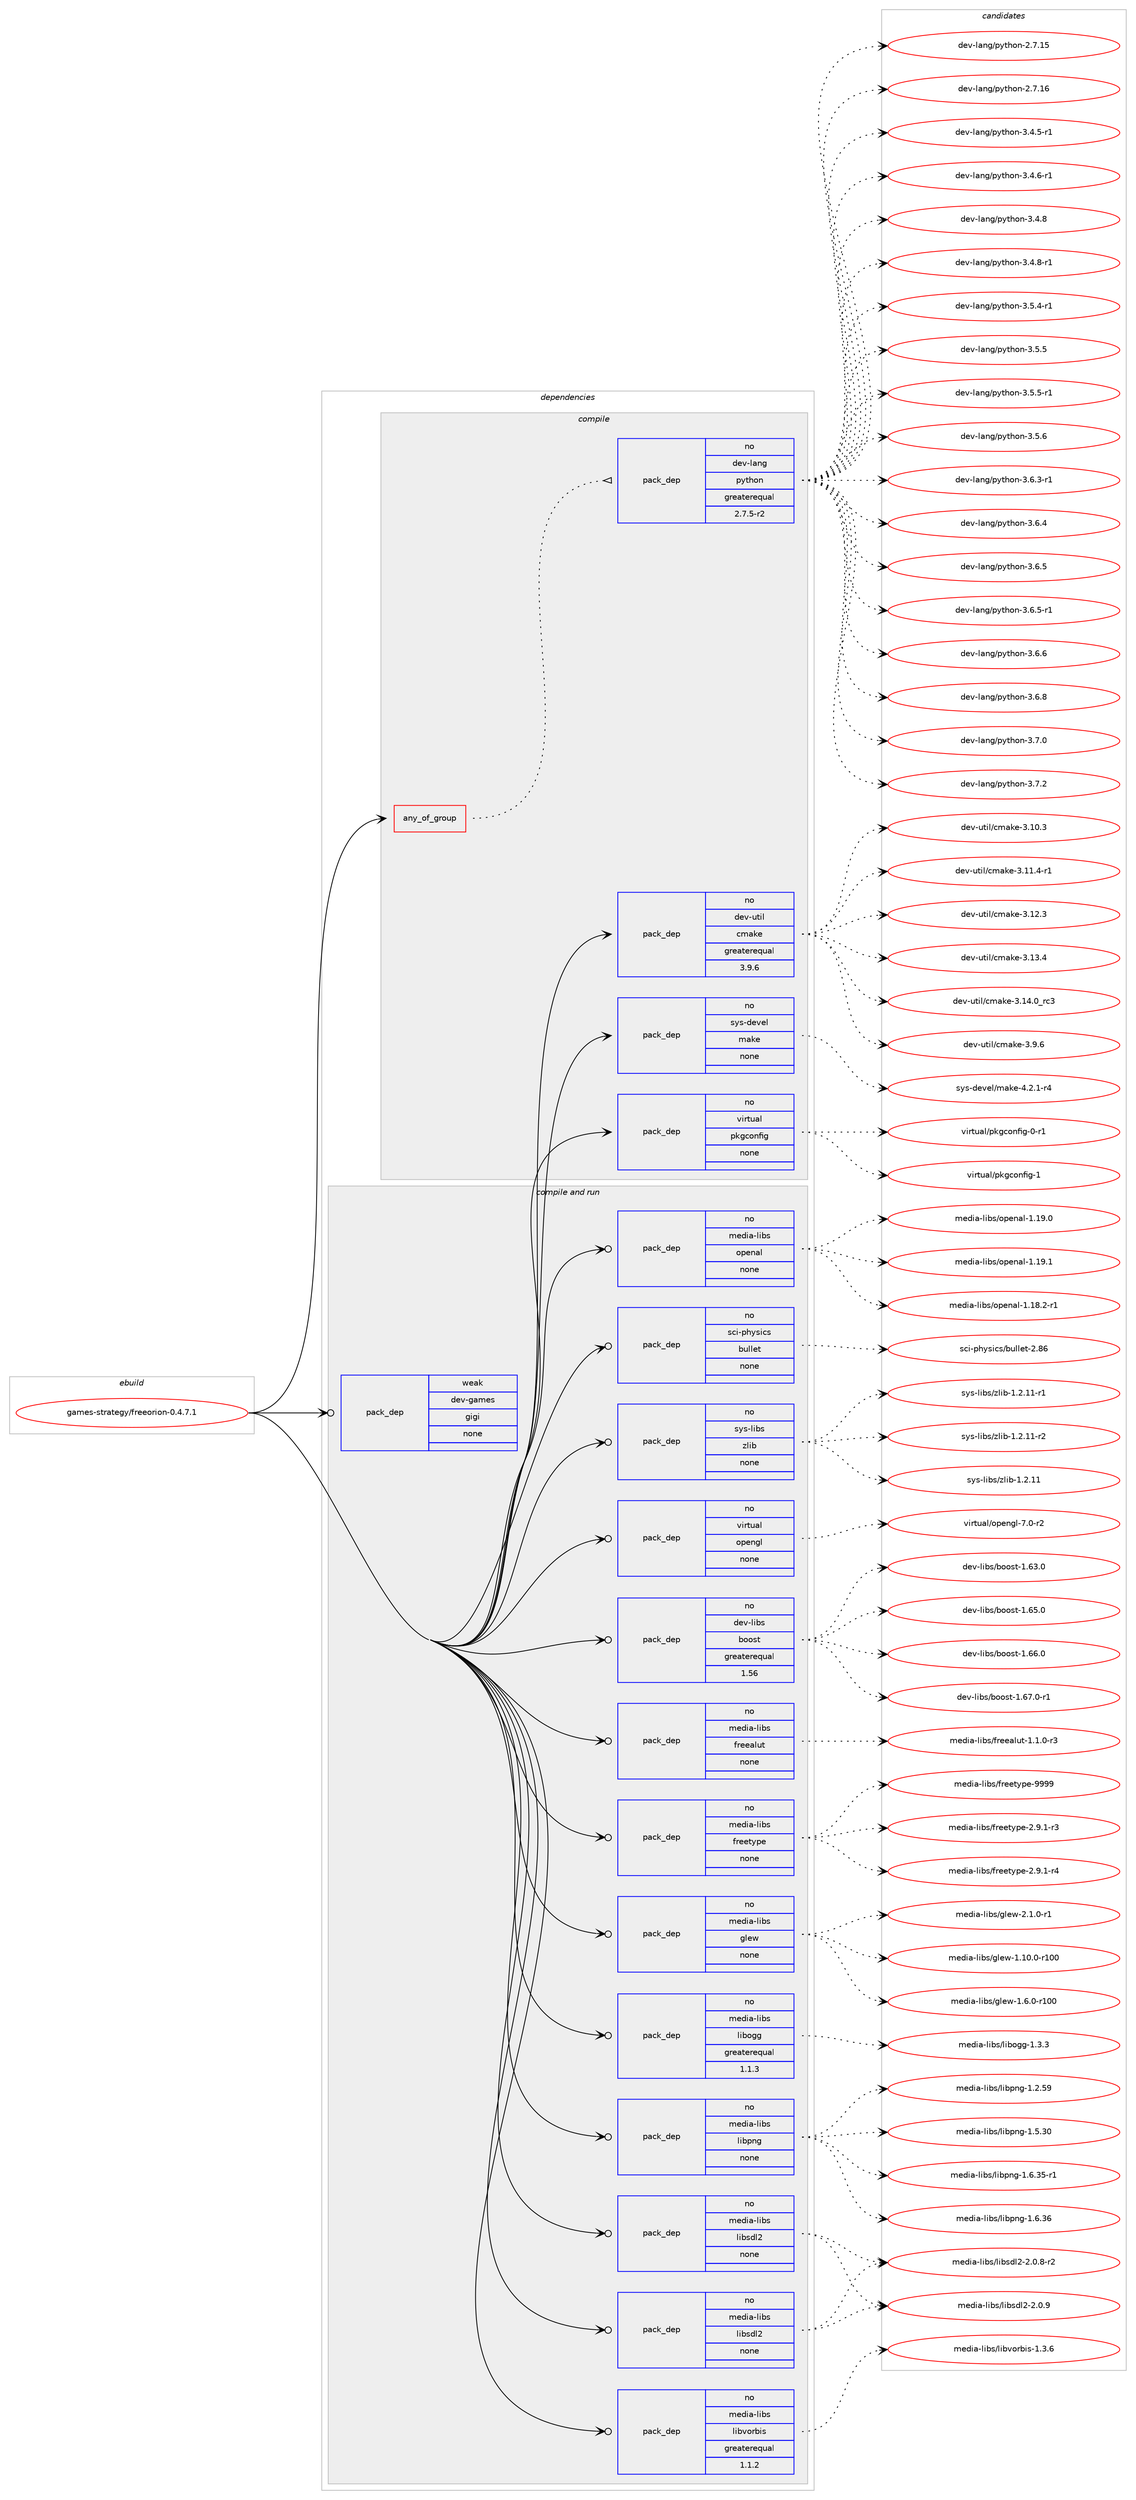 digraph prolog {

# *************
# Graph options
# *************

newrank=true;
concentrate=true;
compound=true;
graph [rankdir=LR,fontname=Helvetica,fontsize=10,ranksep=1.5];#, ranksep=2.5, nodesep=0.2];
edge  [arrowhead=vee];
node  [fontname=Helvetica,fontsize=10];

# **********
# The ebuild
# **********

subgraph cluster_leftcol {
color=gray;
rank=same;
label=<<i>ebuild</i>>;
id [label="games-strategy/freeorion-0.4.7.1", color=red, width=4, href="../games-strategy/freeorion-0.4.7.1.svg"];
}

# ****************
# The dependencies
# ****************

subgraph cluster_midcol {
color=gray;
label=<<i>dependencies</i>>;
subgraph cluster_compile {
fillcolor="#eeeeee";
style=filled;
label=<<i>compile</i>>;
subgraph any23503 {
dependency1561357 [label=<<TABLE BORDER="0" CELLBORDER="1" CELLSPACING="0" CELLPADDING="4"><TR><TD CELLPADDING="10">any_of_group</TD></TR></TABLE>>, shape=none, color=red];subgraph pack1110046 {
dependency1561358 [label=<<TABLE BORDER="0" CELLBORDER="1" CELLSPACING="0" CELLPADDING="4" WIDTH="220"><TR><TD ROWSPAN="6" CELLPADDING="30">pack_dep</TD></TR><TR><TD WIDTH="110">no</TD></TR><TR><TD>dev-lang</TD></TR><TR><TD>python</TD></TR><TR><TD>greaterequal</TD></TR><TR><TD>2.7.5-r2</TD></TR></TABLE>>, shape=none, color=blue];
}
dependency1561357:e -> dependency1561358:w [weight=20,style="dotted",arrowhead="oinv"];
}
id:e -> dependency1561357:w [weight=20,style="solid",arrowhead="vee"];
subgraph pack1110047 {
dependency1561359 [label=<<TABLE BORDER="0" CELLBORDER="1" CELLSPACING="0" CELLPADDING="4" WIDTH="220"><TR><TD ROWSPAN="6" CELLPADDING="30">pack_dep</TD></TR><TR><TD WIDTH="110">no</TD></TR><TR><TD>dev-util</TD></TR><TR><TD>cmake</TD></TR><TR><TD>greaterequal</TD></TR><TR><TD>3.9.6</TD></TR></TABLE>>, shape=none, color=blue];
}
id:e -> dependency1561359:w [weight=20,style="solid",arrowhead="vee"];
subgraph pack1110048 {
dependency1561360 [label=<<TABLE BORDER="0" CELLBORDER="1" CELLSPACING="0" CELLPADDING="4" WIDTH="220"><TR><TD ROWSPAN="6" CELLPADDING="30">pack_dep</TD></TR><TR><TD WIDTH="110">no</TD></TR><TR><TD>sys-devel</TD></TR><TR><TD>make</TD></TR><TR><TD>none</TD></TR><TR><TD></TD></TR></TABLE>>, shape=none, color=blue];
}
id:e -> dependency1561360:w [weight=20,style="solid",arrowhead="vee"];
subgraph pack1110049 {
dependency1561361 [label=<<TABLE BORDER="0" CELLBORDER="1" CELLSPACING="0" CELLPADDING="4" WIDTH="220"><TR><TD ROWSPAN="6" CELLPADDING="30">pack_dep</TD></TR><TR><TD WIDTH="110">no</TD></TR><TR><TD>virtual</TD></TR><TR><TD>pkgconfig</TD></TR><TR><TD>none</TD></TR><TR><TD></TD></TR></TABLE>>, shape=none, color=blue];
}
id:e -> dependency1561361:w [weight=20,style="solid",arrowhead="vee"];
}
subgraph cluster_compileandrun {
fillcolor="#eeeeee";
style=filled;
label=<<i>compile and run</i>>;
subgraph pack1110050 {
dependency1561362 [label=<<TABLE BORDER="0" CELLBORDER="1" CELLSPACING="0" CELLPADDING="4" WIDTH="220"><TR><TD ROWSPAN="6" CELLPADDING="30">pack_dep</TD></TR><TR><TD WIDTH="110">no</TD></TR><TR><TD>dev-libs</TD></TR><TR><TD>boost</TD></TR><TR><TD>greaterequal</TD></TR><TR><TD>1.56</TD></TR></TABLE>>, shape=none, color=blue];
}
id:e -> dependency1561362:w [weight=20,style="solid",arrowhead="odotvee"];
subgraph pack1110051 {
dependency1561363 [label=<<TABLE BORDER="0" CELLBORDER="1" CELLSPACING="0" CELLPADDING="4" WIDTH="220"><TR><TD ROWSPAN="6" CELLPADDING="30">pack_dep</TD></TR><TR><TD WIDTH="110">no</TD></TR><TR><TD>media-libs</TD></TR><TR><TD>freealut</TD></TR><TR><TD>none</TD></TR><TR><TD></TD></TR></TABLE>>, shape=none, color=blue];
}
id:e -> dependency1561363:w [weight=20,style="solid",arrowhead="odotvee"];
subgraph pack1110052 {
dependency1561364 [label=<<TABLE BORDER="0" CELLBORDER="1" CELLSPACING="0" CELLPADDING="4" WIDTH="220"><TR><TD ROWSPAN="6" CELLPADDING="30">pack_dep</TD></TR><TR><TD WIDTH="110">no</TD></TR><TR><TD>media-libs</TD></TR><TR><TD>freetype</TD></TR><TR><TD>none</TD></TR><TR><TD></TD></TR></TABLE>>, shape=none, color=blue];
}
id:e -> dependency1561364:w [weight=20,style="solid",arrowhead="odotvee"];
subgraph pack1110053 {
dependency1561365 [label=<<TABLE BORDER="0" CELLBORDER="1" CELLSPACING="0" CELLPADDING="4" WIDTH="220"><TR><TD ROWSPAN="6" CELLPADDING="30">pack_dep</TD></TR><TR><TD WIDTH="110">no</TD></TR><TR><TD>media-libs</TD></TR><TR><TD>glew</TD></TR><TR><TD>none</TD></TR><TR><TD></TD></TR></TABLE>>, shape=none, color=blue];
}
id:e -> dependency1561365:w [weight=20,style="solid",arrowhead="odotvee"];
subgraph pack1110054 {
dependency1561366 [label=<<TABLE BORDER="0" CELLBORDER="1" CELLSPACING="0" CELLPADDING="4" WIDTH="220"><TR><TD ROWSPAN="6" CELLPADDING="30">pack_dep</TD></TR><TR><TD WIDTH="110">no</TD></TR><TR><TD>media-libs</TD></TR><TR><TD>libogg</TD></TR><TR><TD>greaterequal</TD></TR><TR><TD>1.1.3</TD></TR></TABLE>>, shape=none, color=blue];
}
id:e -> dependency1561366:w [weight=20,style="solid",arrowhead="odotvee"];
subgraph pack1110055 {
dependency1561367 [label=<<TABLE BORDER="0" CELLBORDER="1" CELLSPACING="0" CELLPADDING="4" WIDTH="220"><TR><TD ROWSPAN="6" CELLPADDING="30">pack_dep</TD></TR><TR><TD WIDTH="110">no</TD></TR><TR><TD>media-libs</TD></TR><TR><TD>libpng</TD></TR><TR><TD>none</TD></TR><TR><TD></TD></TR></TABLE>>, shape=none, color=blue];
}
id:e -> dependency1561367:w [weight=20,style="solid",arrowhead="odotvee"];
subgraph pack1110056 {
dependency1561368 [label=<<TABLE BORDER="0" CELLBORDER="1" CELLSPACING="0" CELLPADDING="4" WIDTH="220"><TR><TD ROWSPAN="6" CELLPADDING="30">pack_dep</TD></TR><TR><TD WIDTH="110">no</TD></TR><TR><TD>media-libs</TD></TR><TR><TD>libsdl2</TD></TR><TR><TD>none</TD></TR><TR><TD></TD></TR></TABLE>>, shape=none, color=blue];
}
id:e -> dependency1561368:w [weight=20,style="solid",arrowhead="odotvee"];
subgraph pack1110057 {
dependency1561369 [label=<<TABLE BORDER="0" CELLBORDER="1" CELLSPACING="0" CELLPADDING="4" WIDTH="220"><TR><TD ROWSPAN="6" CELLPADDING="30">pack_dep</TD></TR><TR><TD WIDTH="110">no</TD></TR><TR><TD>media-libs</TD></TR><TR><TD>libsdl2</TD></TR><TR><TD>none</TD></TR><TR><TD></TD></TR></TABLE>>, shape=none, color=blue];
}
id:e -> dependency1561369:w [weight=20,style="solid",arrowhead="odotvee"];
subgraph pack1110058 {
dependency1561370 [label=<<TABLE BORDER="0" CELLBORDER="1" CELLSPACING="0" CELLPADDING="4" WIDTH="220"><TR><TD ROWSPAN="6" CELLPADDING="30">pack_dep</TD></TR><TR><TD WIDTH="110">no</TD></TR><TR><TD>media-libs</TD></TR><TR><TD>libvorbis</TD></TR><TR><TD>greaterequal</TD></TR><TR><TD>1.1.2</TD></TR></TABLE>>, shape=none, color=blue];
}
id:e -> dependency1561370:w [weight=20,style="solid",arrowhead="odotvee"];
subgraph pack1110059 {
dependency1561371 [label=<<TABLE BORDER="0" CELLBORDER="1" CELLSPACING="0" CELLPADDING="4" WIDTH="220"><TR><TD ROWSPAN="6" CELLPADDING="30">pack_dep</TD></TR><TR><TD WIDTH="110">no</TD></TR><TR><TD>media-libs</TD></TR><TR><TD>openal</TD></TR><TR><TD>none</TD></TR><TR><TD></TD></TR></TABLE>>, shape=none, color=blue];
}
id:e -> dependency1561371:w [weight=20,style="solid",arrowhead="odotvee"];
subgraph pack1110060 {
dependency1561372 [label=<<TABLE BORDER="0" CELLBORDER="1" CELLSPACING="0" CELLPADDING="4" WIDTH="220"><TR><TD ROWSPAN="6" CELLPADDING="30">pack_dep</TD></TR><TR><TD WIDTH="110">no</TD></TR><TR><TD>sci-physics</TD></TR><TR><TD>bullet</TD></TR><TR><TD>none</TD></TR><TR><TD></TD></TR></TABLE>>, shape=none, color=blue];
}
id:e -> dependency1561372:w [weight=20,style="solid",arrowhead="odotvee"];
subgraph pack1110061 {
dependency1561373 [label=<<TABLE BORDER="0" CELLBORDER="1" CELLSPACING="0" CELLPADDING="4" WIDTH="220"><TR><TD ROWSPAN="6" CELLPADDING="30">pack_dep</TD></TR><TR><TD WIDTH="110">no</TD></TR><TR><TD>sys-libs</TD></TR><TR><TD>zlib</TD></TR><TR><TD>none</TD></TR><TR><TD></TD></TR></TABLE>>, shape=none, color=blue];
}
id:e -> dependency1561373:w [weight=20,style="solid",arrowhead="odotvee"];
subgraph pack1110062 {
dependency1561374 [label=<<TABLE BORDER="0" CELLBORDER="1" CELLSPACING="0" CELLPADDING="4" WIDTH="220"><TR><TD ROWSPAN="6" CELLPADDING="30">pack_dep</TD></TR><TR><TD WIDTH="110">no</TD></TR><TR><TD>virtual</TD></TR><TR><TD>opengl</TD></TR><TR><TD>none</TD></TR><TR><TD></TD></TR></TABLE>>, shape=none, color=blue];
}
id:e -> dependency1561374:w [weight=20,style="solid",arrowhead="odotvee"];
subgraph pack1110063 {
dependency1561375 [label=<<TABLE BORDER="0" CELLBORDER="1" CELLSPACING="0" CELLPADDING="4" WIDTH="220"><TR><TD ROWSPAN="6" CELLPADDING="30">pack_dep</TD></TR><TR><TD WIDTH="110">weak</TD></TR><TR><TD>dev-games</TD></TR><TR><TD>gigi</TD></TR><TR><TD>none</TD></TR><TR><TD></TD></TR></TABLE>>, shape=none, color=blue];
}
id:e -> dependency1561375:w [weight=20,style="solid",arrowhead="odotvee"];
}
subgraph cluster_run {
fillcolor="#eeeeee";
style=filled;
label=<<i>run</i>>;
}
}

# **************
# The candidates
# **************

subgraph cluster_choices {
rank=same;
color=gray;
label=<<i>candidates</i>>;

subgraph choice1110046 {
color=black;
nodesep=1;
choice10010111845108971101034711212111610411111045504655464953 [label="dev-lang/python-2.7.15", color=red, width=4,href="../dev-lang/python-2.7.15.svg"];
choice10010111845108971101034711212111610411111045504655464954 [label="dev-lang/python-2.7.16", color=red, width=4,href="../dev-lang/python-2.7.16.svg"];
choice1001011184510897110103471121211161041111104551465246534511449 [label="dev-lang/python-3.4.5-r1", color=red, width=4,href="../dev-lang/python-3.4.5-r1.svg"];
choice1001011184510897110103471121211161041111104551465246544511449 [label="dev-lang/python-3.4.6-r1", color=red, width=4,href="../dev-lang/python-3.4.6-r1.svg"];
choice100101118451089711010347112121116104111110455146524656 [label="dev-lang/python-3.4.8", color=red, width=4,href="../dev-lang/python-3.4.8.svg"];
choice1001011184510897110103471121211161041111104551465246564511449 [label="dev-lang/python-3.4.8-r1", color=red, width=4,href="../dev-lang/python-3.4.8-r1.svg"];
choice1001011184510897110103471121211161041111104551465346524511449 [label="dev-lang/python-3.5.4-r1", color=red, width=4,href="../dev-lang/python-3.5.4-r1.svg"];
choice100101118451089711010347112121116104111110455146534653 [label="dev-lang/python-3.5.5", color=red, width=4,href="../dev-lang/python-3.5.5.svg"];
choice1001011184510897110103471121211161041111104551465346534511449 [label="dev-lang/python-3.5.5-r1", color=red, width=4,href="../dev-lang/python-3.5.5-r1.svg"];
choice100101118451089711010347112121116104111110455146534654 [label="dev-lang/python-3.5.6", color=red, width=4,href="../dev-lang/python-3.5.6.svg"];
choice1001011184510897110103471121211161041111104551465446514511449 [label="dev-lang/python-3.6.3-r1", color=red, width=4,href="../dev-lang/python-3.6.3-r1.svg"];
choice100101118451089711010347112121116104111110455146544652 [label="dev-lang/python-3.6.4", color=red, width=4,href="../dev-lang/python-3.6.4.svg"];
choice100101118451089711010347112121116104111110455146544653 [label="dev-lang/python-3.6.5", color=red, width=4,href="../dev-lang/python-3.6.5.svg"];
choice1001011184510897110103471121211161041111104551465446534511449 [label="dev-lang/python-3.6.5-r1", color=red, width=4,href="../dev-lang/python-3.6.5-r1.svg"];
choice100101118451089711010347112121116104111110455146544654 [label="dev-lang/python-3.6.6", color=red, width=4,href="../dev-lang/python-3.6.6.svg"];
choice100101118451089711010347112121116104111110455146544656 [label="dev-lang/python-3.6.8", color=red, width=4,href="../dev-lang/python-3.6.8.svg"];
choice100101118451089711010347112121116104111110455146554648 [label="dev-lang/python-3.7.0", color=red, width=4,href="../dev-lang/python-3.7.0.svg"];
choice100101118451089711010347112121116104111110455146554650 [label="dev-lang/python-3.7.2", color=red, width=4,href="../dev-lang/python-3.7.2.svg"];
dependency1561358:e -> choice10010111845108971101034711212111610411111045504655464953:w [style=dotted,weight="100"];
dependency1561358:e -> choice10010111845108971101034711212111610411111045504655464954:w [style=dotted,weight="100"];
dependency1561358:e -> choice1001011184510897110103471121211161041111104551465246534511449:w [style=dotted,weight="100"];
dependency1561358:e -> choice1001011184510897110103471121211161041111104551465246544511449:w [style=dotted,weight="100"];
dependency1561358:e -> choice100101118451089711010347112121116104111110455146524656:w [style=dotted,weight="100"];
dependency1561358:e -> choice1001011184510897110103471121211161041111104551465246564511449:w [style=dotted,weight="100"];
dependency1561358:e -> choice1001011184510897110103471121211161041111104551465346524511449:w [style=dotted,weight="100"];
dependency1561358:e -> choice100101118451089711010347112121116104111110455146534653:w [style=dotted,weight="100"];
dependency1561358:e -> choice1001011184510897110103471121211161041111104551465346534511449:w [style=dotted,weight="100"];
dependency1561358:e -> choice100101118451089711010347112121116104111110455146534654:w [style=dotted,weight="100"];
dependency1561358:e -> choice1001011184510897110103471121211161041111104551465446514511449:w [style=dotted,weight="100"];
dependency1561358:e -> choice100101118451089711010347112121116104111110455146544652:w [style=dotted,weight="100"];
dependency1561358:e -> choice100101118451089711010347112121116104111110455146544653:w [style=dotted,weight="100"];
dependency1561358:e -> choice1001011184510897110103471121211161041111104551465446534511449:w [style=dotted,weight="100"];
dependency1561358:e -> choice100101118451089711010347112121116104111110455146544654:w [style=dotted,weight="100"];
dependency1561358:e -> choice100101118451089711010347112121116104111110455146544656:w [style=dotted,weight="100"];
dependency1561358:e -> choice100101118451089711010347112121116104111110455146554648:w [style=dotted,weight="100"];
dependency1561358:e -> choice100101118451089711010347112121116104111110455146554650:w [style=dotted,weight="100"];
}
subgraph choice1110047 {
color=black;
nodesep=1;
choice1001011184511711610510847991099710710145514649484651 [label="dev-util/cmake-3.10.3", color=red, width=4,href="../dev-util/cmake-3.10.3.svg"];
choice10010111845117116105108479910997107101455146494946524511449 [label="dev-util/cmake-3.11.4-r1", color=red, width=4,href="../dev-util/cmake-3.11.4-r1.svg"];
choice1001011184511711610510847991099710710145514649504651 [label="dev-util/cmake-3.12.3", color=red, width=4,href="../dev-util/cmake-3.12.3.svg"];
choice1001011184511711610510847991099710710145514649514652 [label="dev-util/cmake-3.13.4", color=red, width=4,href="../dev-util/cmake-3.13.4.svg"];
choice1001011184511711610510847991099710710145514649524648951149951 [label="dev-util/cmake-3.14.0_rc3", color=red, width=4,href="../dev-util/cmake-3.14.0_rc3.svg"];
choice10010111845117116105108479910997107101455146574654 [label="dev-util/cmake-3.9.6", color=red, width=4,href="../dev-util/cmake-3.9.6.svg"];
dependency1561359:e -> choice1001011184511711610510847991099710710145514649484651:w [style=dotted,weight="100"];
dependency1561359:e -> choice10010111845117116105108479910997107101455146494946524511449:w [style=dotted,weight="100"];
dependency1561359:e -> choice1001011184511711610510847991099710710145514649504651:w [style=dotted,weight="100"];
dependency1561359:e -> choice1001011184511711610510847991099710710145514649514652:w [style=dotted,weight="100"];
dependency1561359:e -> choice1001011184511711610510847991099710710145514649524648951149951:w [style=dotted,weight="100"];
dependency1561359:e -> choice10010111845117116105108479910997107101455146574654:w [style=dotted,weight="100"];
}
subgraph choice1110048 {
color=black;
nodesep=1;
choice1151211154510010111810110847109971071014552465046494511452 [label="sys-devel/make-4.2.1-r4", color=red, width=4,href="../sys-devel/make-4.2.1-r4.svg"];
dependency1561360:e -> choice1151211154510010111810110847109971071014552465046494511452:w [style=dotted,weight="100"];
}
subgraph choice1110049 {
color=black;
nodesep=1;
choice11810511411611797108471121071039911111010210510345484511449 [label="virtual/pkgconfig-0-r1", color=red, width=4,href="../virtual/pkgconfig-0-r1.svg"];
choice1181051141161179710847112107103991111101021051034549 [label="virtual/pkgconfig-1", color=red, width=4,href="../virtual/pkgconfig-1.svg"];
dependency1561361:e -> choice11810511411611797108471121071039911111010210510345484511449:w [style=dotted,weight="100"];
dependency1561361:e -> choice1181051141161179710847112107103991111101021051034549:w [style=dotted,weight="100"];
}
subgraph choice1110050 {
color=black;
nodesep=1;
choice1001011184510810598115479811111111511645494654514648 [label="dev-libs/boost-1.63.0", color=red, width=4,href="../dev-libs/boost-1.63.0.svg"];
choice1001011184510810598115479811111111511645494654534648 [label="dev-libs/boost-1.65.0", color=red, width=4,href="../dev-libs/boost-1.65.0.svg"];
choice1001011184510810598115479811111111511645494654544648 [label="dev-libs/boost-1.66.0", color=red, width=4,href="../dev-libs/boost-1.66.0.svg"];
choice10010111845108105981154798111111115116454946545546484511449 [label="dev-libs/boost-1.67.0-r1", color=red, width=4,href="../dev-libs/boost-1.67.0-r1.svg"];
dependency1561362:e -> choice1001011184510810598115479811111111511645494654514648:w [style=dotted,weight="100"];
dependency1561362:e -> choice1001011184510810598115479811111111511645494654534648:w [style=dotted,weight="100"];
dependency1561362:e -> choice1001011184510810598115479811111111511645494654544648:w [style=dotted,weight="100"];
dependency1561362:e -> choice10010111845108105981154798111111115116454946545546484511449:w [style=dotted,weight="100"];
}
subgraph choice1110051 {
color=black;
nodesep=1;
choice10910110010597451081059811547102114101101971081171164549464946484511451 [label="media-libs/freealut-1.1.0-r3", color=red, width=4,href="../media-libs/freealut-1.1.0-r3.svg"];
dependency1561363:e -> choice10910110010597451081059811547102114101101971081171164549464946484511451:w [style=dotted,weight="100"];
}
subgraph choice1110052 {
color=black;
nodesep=1;
choice109101100105974510810598115471021141011011161211121014550465746494511451 [label="media-libs/freetype-2.9.1-r3", color=red, width=4,href="../media-libs/freetype-2.9.1-r3.svg"];
choice109101100105974510810598115471021141011011161211121014550465746494511452 [label="media-libs/freetype-2.9.1-r4", color=red, width=4,href="../media-libs/freetype-2.9.1-r4.svg"];
choice109101100105974510810598115471021141011011161211121014557575757 [label="media-libs/freetype-9999", color=red, width=4,href="../media-libs/freetype-9999.svg"];
dependency1561364:e -> choice109101100105974510810598115471021141011011161211121014550465746494511451:w [style=dotted,weight="100"];
dependency1561364:e -> choice109101100105974510810598115471021141011011161211121014550465746494511452:w [style=dotted,weight="100"];
dependency1561364:e -> choice109101100105974510810598115471021141011011161211121014557575757:w [style=dotted,weight="100"];
}
subgraph choice1110053 {
color=black;
nodesep=1;
choice109101100105974510810598115471031081011194549464948464845114494848 [label="media-libs/glew-1.10.0-r100", color=red, width=4,href="../media-libs/glew-1.10.0-r100.svg"];
choice1091011001059745108105981154710310810111945494654464845114494848 [label="media-libs/glew-1.6.0-r100", color=red, width=4,href="../media-libs/glew-1.6.0-r100.svg"];
choice109101100105974510810598115471031081011194550464946484511449 [label="media-libs/glew-2.1.0-r1", color=red, width=4,href="../media-libs/glew-2.1.0-r1.svg"];
dependency1561365:e -> choice109101100105974510810598115471031081011194549464948464845114494848:w [style=dotted,weight="100"];
dependency1561365:e -> choice1091011001059745108105981154710310810111945494654464845114494848:w [style=dotted,weight="100"];
dependency1561365:e -> choice109101100105974510810598115471031081011194550464946484511449:w [style=dotted,weight="100"];
}
subgraph choice1110054 {
color=black;
nodesep=1;
choice1091011001059745108105981154710810598111103103454946514651 [label="media-libs/libogg-1.3.3", color=red, width=4,href="../media-libs/libogg-1.3.3.svg"];
dependency1561366:e -> choice1091011001059745108105981154710810598111103103454946514651:w [style=dotted,weight="100"];
}
subgraph choice1110055 {
color=black;
nodesep=1;
choice109101100105974510810598115471081059811211010345494650465357 [label="media-libs/libpng-1.2.59", color=red, width=4,href="../media-libs/libpng-1.2.59.svg"];
choice109101100105974510810598115471081059811211010345494653465148 [label="media-libs/libpng-1.5.30", color=red, width=4,href="../media-libs/libpng-1.5.30.svg"];
choice1091011001059745108105981154710810598112110103454946544651534511449 [label="media-libs/libpng-1.6.35-r1", color=red, width=4,href="../media-libs/libpng-1.6.35-r1.svg"];
choice109101100105974510810598115471081059811211010345494654465154 [label="media-libs/libpng-1.6.36", color=red, width=4,href="../media-libs/libpng-1.6.36.svg"];
dependency1561367:e -> choice109101100105974510810598115471081059811211010345494650465357:w [style=dotted,weight="100"];
dependency1561367:e -> choice109101100105974510810598115471081059811211010345494653465148:w [style=dotted,weight="100"];
dependency1561367:e -> choice1091011001059745108105981154710810598112110103454946544651534511449:w [style=dotted,weight="100"];
dependency1561367:e -> choice109101100105974510810598115471081059811211010345494654465154:w [style=dotted,weight="100"];
}
subgraph choice1110056 {
color=black;
nodesep=1;
choice1091011001059745108105981154710810598115100108504550464846564511450 [label="media-libs/libsdl2-2.0.8-r2", color=red, width=4,href="../media-libs/libsdl2-2.0.8-r2.svg"];
choice109101100105974510810598115471081059811510010850455046484657 [label="media-libs/libsdl2-2.0.9", color=red, width=4,href="../media-libs/libsdl2-2.0.9.svg"];
dependency1561368:e -> choice1091011001059745108105981154710810598115100108504550464846564511450:w [style=dotted,weight="100"];
dependency1561368:e -> choice109101100105974510810598115471081059811510010850455046484657:w [style=dotted,weight="100"];
}
subgraph choice1110057 {
color=black;
nodesep=1;
choice1091011001059745108105981154710810598115100108504550464846564511450 [label="media-libs/libsdl2-2.0.8-r2", color=red, width=4,href="../media-libs/libsdl2-2.0.8-r2.svg"];
choice109101100105974510810598115471081059811510010850455046484657 [label="media-libs/libsdl2-2.0.9", color=red, width=4,href="../media-libs/libsdl2-2.0.9.svg"];
dependency1561369:e -> choice1091011001059745108105981154710810598115100108504550464846564511450:w [style=dotted,weight="100"];
dependency1561369:e -> choice109101100105974510810598115471081059811510010850455046484657:w [style=dotted,weight="100"];
}
subgraph choice1110058 {
color=black;
nodesep=1;
choice109101100105974510810598115471081059811811111498105115454946514654 [label="media-libs/libvorbis-1.3.6", color=red, width=4,href="../media-libs/libvorbis-1.3.6.svg"];
dependency1561370:e -> choice109101100105974510810598115471081059811811111498105115454946514654:w [style=dotted,weight="100"];
}
subgraph choice1110059 {
color=black;
nodesep=1;
choice1091011001059745108105981154711111210111097108454946495646504511449 [label="media-libs/openal-1.18.2-r1", color=red, width=4,href="../media-libs/openal-1.18.2-r1.svg"];
choice109101100105974510810598115471111121011109710845494649574648 [label="media-libs/openal-1.19.0", color=red, width=4,href="../media-libs/openal-1.19.0.svg"];
choice109101100105974510810598115471111121011109710845494649574649 [label="media-libs/openal-1.19.1", color=red, width=4,href="../media-libs/openal-1.19.1.svg"];
dependency1561371:e -> choice1091011001059745108105981154711111210111097108454946495646504511449:w [style=dotted,weight="100"];
dependency1561371:e -> choice109101100105974510810598115471111121011109710845494649574648:w [style=dotted,weight="100"];
dependency1561371:e -> choice109101100105974510810598115471111121011109710845494649574649:w [style=dotted,weight="100"];
}
subgraph choice1110060 {
color=black;
nodesep=1;
choice11599105451121041211151059911547981171081081011164550465654 [label="sci-physics/bullet-2.86", color=red, width=4,href="../sci-physics/bullet-2.86.svg"];
dependency1561372:e -> choice11599105451121041211151059911547981171081081011164550465654:w [style=dotted,weight="100"];
}
subgraph choice1110061 {
color=black;
nodesep=1;
choice1151211154510810598115471221081059845494650464949 [label="sys-libs/zlib-1.2.11", color=red, width=4,href="../sys-libs/zlib-1.2.11.svg"];
choice11512111545108105981154712210810598454946504649494511449 [label="sys-libs/zlib-1.2.11-r1", color=red, width=4,href="../sys-libs/zlib-1.2.11-r1.svg"];
choice11512111545108105981154712210810598454946504649494511450 [label="sys-libs/zlib-1.2.11-r2", color=red, width=4,href="../sys-libs/zlib-1.2.11-r2.svg"];
dependency1561373:e -> choice1151211154510810598115471221081059845494650464949:w [style=dotted,weight="100"];
dependency1561373:e -> choice11512111545108105981154712210810598454946504649494511449:w [style=dotted,weight="100"];
dependency1561373:e -> choice11512111545108105981154712210810598454946504649494511450:w [style=dotted,weight="100"];
}
subgraph choice1110062 {
color=black;
nodesep=1;
choice1181051141161179710847111112101110103108455546484511450 [label="virtual/opengl-7.0-r2", color=red, width=4,href="../virtual/opengl-7.0-r2.svg"];
dependency1561374:e -> choice1181051141161179710847111112101110103108455546484511450:w [style=dotted,weight="100"];
}
subgraph choice1110063 {
color=black;
nodesep=1;
}
}

}
